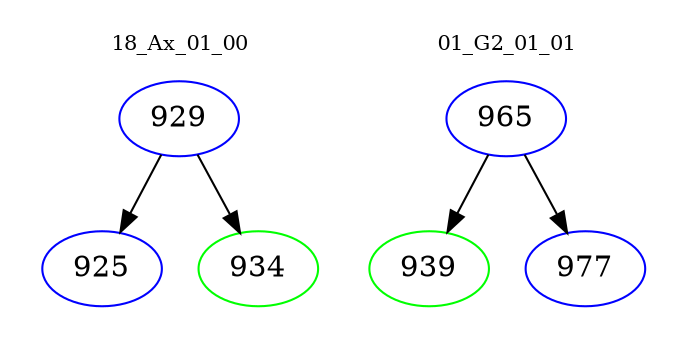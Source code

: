 digraph{
subgraph cluster_0 {
color = white
label = "18_Ax_01_00";
fontsize=10;
T0_929 [label="929", color="blue"]
T0_929 -> T0_925 [color="black"]
T0_925 [label="925", color="blue"]
T0_929 -> T0_934 [color="black"]
T0_934 [label="934", color="green"]
}
subgraph cluster_1 {
color = white
label = "01_G2_01_01";
fontsize=10;
T1_965 [label="965", color="blue"]
T1_965 -> T1_939 [color="black"]
T1_939 [label="939", color="green"]
T1_965 -> T1_977 [color="black"]
T1_977 [label="977", color="blue"]
}
}
